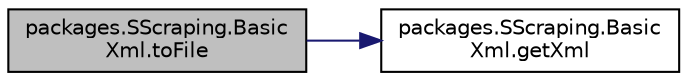 digraph "packages.SScraping.BasicXml.toFile"
{
  edge [fontname="Helvetica",fontsize="10",labelfontname="Helvetica",labelfontsize="10"];
  node [fontname="Helvetica",fontsize="10",shape=record];
  rankdir="LR";
  Node21 [label="packages.SScraping.Basic\lXml.toFile",height=0.2,width=0.4,color="black", fillcolor="grey75", style="filled", fontcolor="black"];
  Node21 -> Node22 [color="midnightblue",fontsize="10",style="solid",fontname="Helvetica"];
  Node22 [label="packages.SScraping.Basic\lXml.getXml",height=0.2,width=0.4,color="black", fillcolor="white", style="filled",URL="$classpackages_1_1_s_scraping_1_1_basic_xml.html#a606ee2ddfacb0ffcb3686e5571326260"];
}
